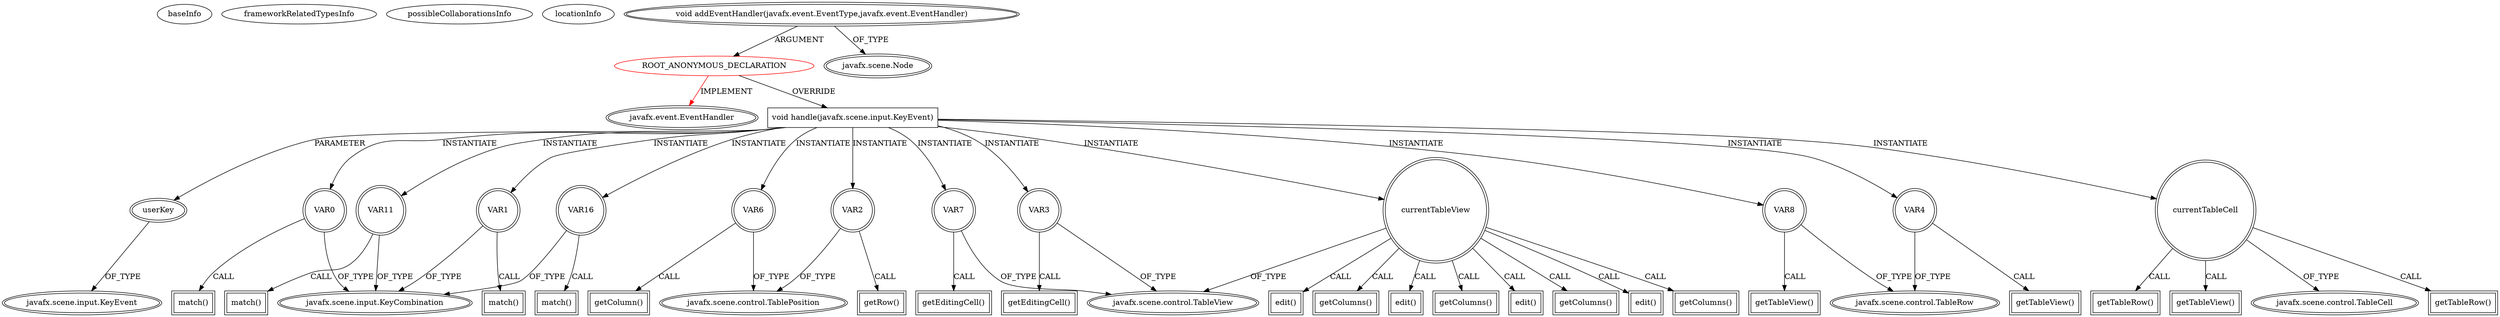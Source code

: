 digraph {
baseInfo[graphId=4378,category="extension_graph",isAnonymous=true,possibleRelation=false]
frameworkRelatedTypesInfo[0="javafx.event.EventHandler"]
possibleCollaborationsInfo[]
locationInfo[projectName="svadlamudi-GaussJordanElimination",filePath="/svadlamudi-GaussJordanElimination/GaussJordanElimination-master/src/gauss/jordan/elimination/EditingTableCell.java",contextSignature="void createTextField()",graphId="4378"]
0[label="ROOT_ANONYMOUS_DECLARATION",vertexType="ROOT_ANONYMOUS_DECLARATION",isFrameworkType=false,color=red]
1[label="javafx.event.EventHandler",vertexType="FRAMEWORK_INTERFACE_TYPE",isFrameworkType=true,peripheries=2]
2[label="void addEventHandler(javafx.event.EventType,javafx.event.EventHandler)",vertexType="OUTSIDE_CALL",isFrameworkType=true,peripheries=2]
3[label="javafx.scene.Node",vertexType="FRAMEWORK_CLASS_TYPE",isFrameworkType=true,peripheries=2]
4[label="void handle(javafx.scene.input.KeyEvent)",vertexType="OVERRIDING_METHOD_DECLARATION",isFrameworkType=false,shape=box]
5[label="userKey",vertexType="PARAMETER_DECLARATION",isFrameworkType=true,peripheries=2]
6[label="javafx.scene.input.KeyEvent",vertexType="FRAMEWORK_CLASS_TYPE",isFrameworkType=true,peripheries=2]
7[label="VAR0",vertexType="VARIABLE_EXPRESION",isFrameworkType=true,peripheries=2,shape=circle]
9[label="javafx.scene.input.KeyCombination",vertexType="FRAMEWORK_CLASS_TYPE",isFrameworkType=true,peripheries=2]
8[label="match()",vertexType="INSIDE_CALL",isFrameworkType=true,peripheries=2,shape=box]
10[label="VAR1",vertexType="VARIABLE_EXPRESION",isFrameworkType=true,peripheries=2,shape=circle]
11[label="match()",vertexType="INSIDE_CALL",isFrameworkType=true,peripheries=2,shape=box]
13[label="VAR2",vertexType="VARIABLE_EXPRESION",isFrameworkType=true,peripheries=2,shape=circle]
15[label="javafx.scene.control.TablePosition",vertexType="FRAMEWORK_CLASS_TYPE",isFrameworkType=true,peripheries=2]
14[label="getRow()",vertexType="INSIDE_CALL",isFrameworkType=true,peripheries=2,shape=box]
16[label="VAR3",vertexType="VARIABLE_EXPRESION",isFrameworkType=true,peripheries=2,shape=circle]
18[label="javafx.scene.control.TableView",vertexType="FRAMEWORK_CLASS_TYPE",isFrameworkType=true,peripheries=2]
17[label="getEditingCell()",vertexType="INSIDE_CALL",isFrameworkType=true,peripheries=2,shape=box]
19[label="VAR4",vertexType="VARIABLE_EXPRESION",isFrameworkType=true,peripheries=2,shape=circle]
21[label="javafx.scene.control.TableRow",vertexType="FRAMEWORK_CLASS_TYPE",isFrameworkType=true,peripheries=2]
20[label="getTableView()",vertexType="INSIDE_CALL",isFrameworkType=true,peripheries=2,shape=box]
22[label="currentTableCell",vertexType="VARIABLE_EXPRESION",isFrameworkType=true,peripheries=2,shape=circle]
24[label="javafx.scene.control.TableCell",vertexType="FRAMEWORK_CLASS_TYPE",isFrameworkType=true,peripheries=2]
23[label="getTableRow()",vertexType="INSIDE_CALL",isFrameworkType=true,peripheries=2,shape=box]
25[label="VAR6",vertexType="VARIABLE_EXPRESION",isFrameworkType=true,peripheries=2,shape=circle]
26[label="getColumn()",vertexType="INSIDE_CALL",isFrameworkType=true,peripheries=2,shape=box]
28[label="VAR7",vertexType="VARIABLE_EXPRESION",isFrameworkType=true,peripheries=2,shape=circle]
29[label="getEditingCell()",vertexType="INSIDE_CALL",isFrameworkType=true,peripheries=2,shape=box]
31[label="VAR8",vertexType="VARIABLE_EXPRESION",isFrameworkType=true,peripheries=2,shape=circle]
32[label="getTableView()",vertexType="INSIDE_CALL",isFrameworkType=true,peripheries=2,shape=box]
35[label="getTableRow()",vertexType="INSIDE_CALL",isFrameworkType=true,peripheries=2,shape=box]
37[label="getTableView()",vertexType="INSIDE_CALL",isFrameworkType=true,peripheries=2,shape=box]
38[label="VAR11",vertexType="VARIABLE_EXPRESION",isFrameworkType=true,peripheries=2,shape=circle]
39[label="match()",vertexType="INSIDE_CALL",isFrameworkType=true,peripheries=2,shape=box]
41[label="currentTableView",vertexType="VARIABLE_EXPRESION",isFrameworkType=true,peripheries=2,shape=circle]
42[label="edit()",vertexType="INSIDE_CALL",isFrameworkType=true,peripheries=2,shape=box]
45[label="getColumns()",vertexType="INSIDE_CALL",isFrameworkType=true,peripheries=2,shape=box]
47[label="edit()",vertexType="INSIDE_CALL",isFrameworkType=true,peripheries=2,shape=box]
49[label="getColumns()",vertexType="INSIDE_CALL",isFrameworkType=true,peripheries=2,shape=box]
50[label="VAR16",vertexType="VARIABLE_EXPRESION",isFrameworkType=true,peripheries=2,shape=circle]
51[label="match()",vertexType="INSIDE_CALL",isFrameworkType=true,peripheries=2,shape=box]
54[label="edit()",vertexType="INSIDE_CALL",isFrameworkType=true,peripheries=2,shape=box]
56[label="getColumns()",vertexType="INSIDE_CALL",isFrameworkType=true,peripheries=2,shape=box]
58[label="edit()",vertexType="INSIDE_CALL",isFrameworkType=true,peripheries=2,shape=box]
60[label="getColumns()",vertexType="INSIDE_CALL",isFrameworkType=true,peripheries=2,shape=box]
0->1[label="IMPLEMENT",color=red]
2->0[label="ARGUMENT"]
2->3[label="OF_TYPE"]
0->4[label="OVERRIDE"]
5->6[label="OF_TYPE"]
4->5[label="PARAMETER"]
4->7[label="INSTANTIATE"]
7->9[label="OF_TYPE"]
7->8[label="CALL"]
4->10[label="INSTANTIATE"]
10->9[label="OF_TYPE"]
10->11[label="CALL"]
4->13[label="INSTANTIATE"]
13->15[label="OF_TYPE"]
13->14[label="CALL"]
4->16[label="INSTANTIATE"]
16->18[label="OF_TYPE"]
16->17[label="CALL"]
4->19[label="INSTANTIATE"]
19->21[label="OF_TYPE"]
19->20[label="CALL"]
4->22[label="INSTANTIATE"]
22->24[label="OF_TYPE"]
22->23[label="CALL"]
4->25[label="INSTANTIATE"]
25->15[label="OF_TYPE"]
25->26[label="CALL"]
4->28[label="INSTANTIATE"]
28->18[label="OF_TYPE"]
28->29[label="CALL"]
4->31[label="INSTANTIATE"]
31->21[label="OF_TYPE"]
31->32[label="CALL"]
22->35[label="CALL"]
22->37[label="CALL"]
4->38[label="INSTANTIATE"]
38->9[label="OF_TYPE"]
38->39[label="CALL"]
4->41[label="INSTANTIATE"]
41->18[label="OF_TYPE"]
41->42[label="CALL"]
41->45[label="CALL"]
41->47[label="CALL"]
41->49[label="CALL"]
4->50[label="INSTANTIATE"]
50->9[label="OF_TYPE"]
50->51[label="CALL"]
41->54[label="CALL"]
41->56[label="CALL"]
41->58[label="CALL"]
41->60[label="CALL"]
}
